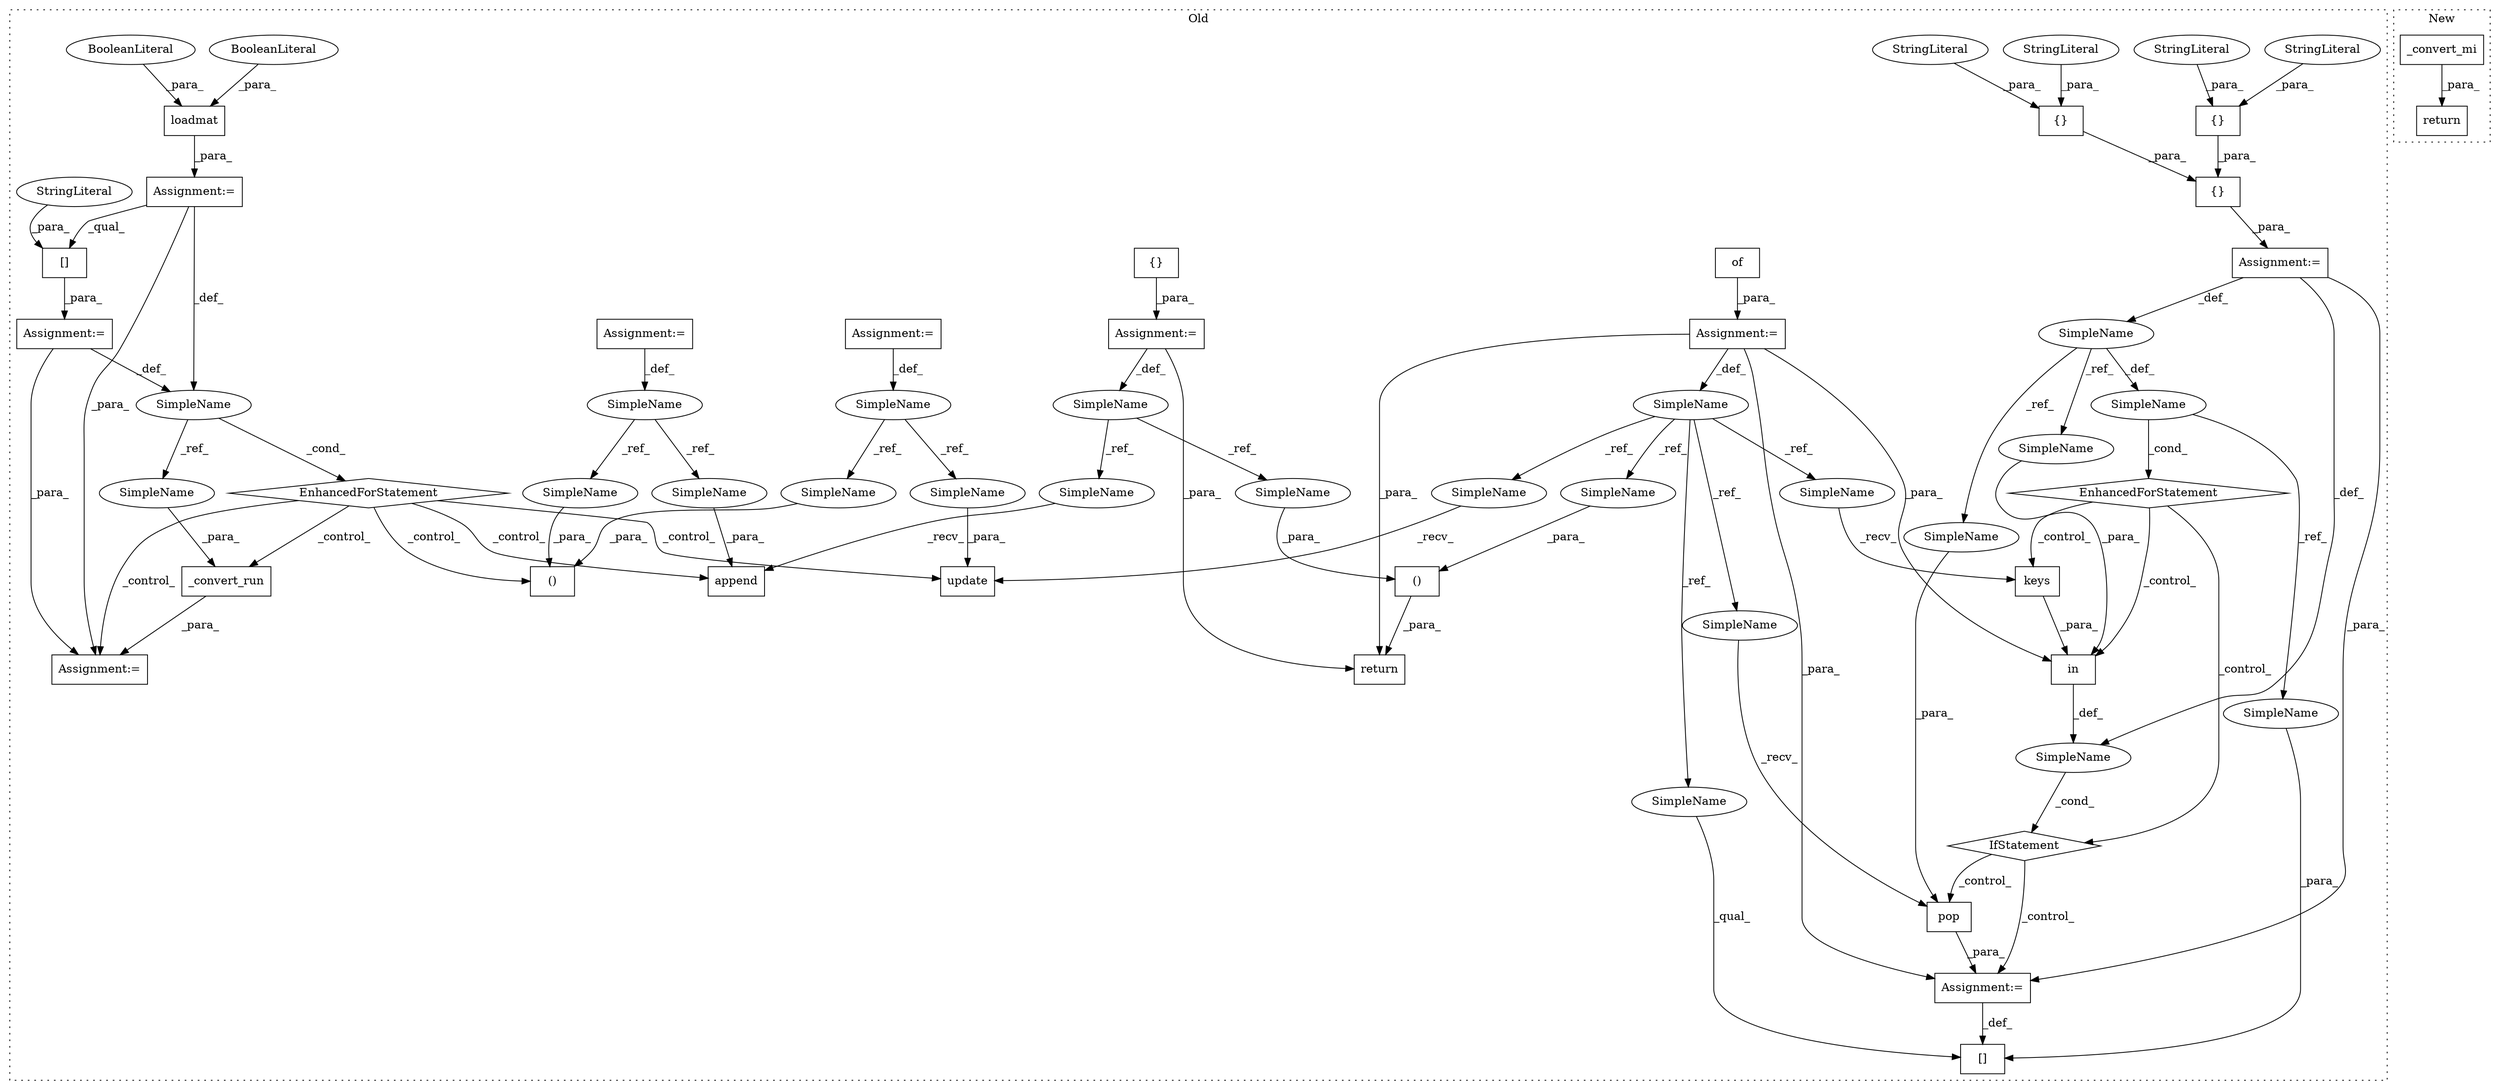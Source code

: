 digraph G {
subgraph cluster0 {
1 [label="_convert_run" a="32" s="4731,4755" l="13,1" shape="box"];
4 [label="EnhancedForStatement" a="70" s="4610,4689" l="57,2" shape="diamond"];
5 [label="()" a="106" s="4710" l="19" shape="box"];
6 [label="SimpleName" a="42" s="3925" l="3" shape="ellipse"];
7 [label="update" a="32" s="4801,4811" l="7,1" shape="box"];
8 [label="SimpleName" a="42" s="4458" l="8" shape="ellipse"];
9 [label="keys" a="32" s="5018" l="6" shape="box"];
10 [label="()" a="106" s="5099" l="25" shape="box"];
11 [label="[]" a="2" s="5036,5048" l="9,1" shape="box"];
12 [label="{}" a="4" s="4928,4952" l="1,1" shape="box"];
13 [label="in" a="105" s="5002" l="22" shape="box"];
14 [label="{}" a="4" s="4954,4980" l="1,1" shape="box"];
15 [label="EnhancedForStatement" a="70" s="4832,4982" l="68,2" shape="diamond"];
16 [label="{}" a="4" s="4927,4981" l="1,1" shape="box"];
17 [label="SimpleName" a="42" s="4892" l="3" shape="ellipse"];
18 [label="pop" a="32" s="5059,5066" l="4,1" shape="box"];
19 [label="{}" a="4" s="4450" l="2" shape="box"];
20 [label="SimpleName" a="42" s="4907" l="3" shape="ellipse"];
21 [label="StringLiteral" a="45" s="4929" l="11" shape="ellipse"];
22 [label="StringLiteral" a="45" s="4941" l="11" shape="ellipse"];
23 [label="StringLiteral" a="45" s="4968" l="12" shape="ellipse"];
24 [label="StringLiteral" a="45" s="4955" l="12" shape="ellipse"];
25 [label="SimpleName" a="42" s="4436" l="4" shape="ellipse"];
26 [label="append" a="32" s="4771,4781" l="7,1" shape="box"];
27 [label="SimpleName" a="42" s="" l="" shape="ellipse"];
28 [label="IfStatement" a="25" s="4992,5024" l="10,2" shape="diamond"];
29 [label="of" a="32" s="4471" l="4" shape="box"];
30 [label="Assignment:=" a="7" s="3925" l="3" shape="box"];
31 [label="Assignment:=" a="7" s="4832,4982" l="68,2" shape="box"];
32 [label="Assignment:=" a="7" s="4610,4689" l="57,2" shape="box"];
33 [label="Assignment:=" a="7" s="4466" l="1" shape="box"];
34 [label="Assignment:=" a="7" s="4729" l="2" shape="box"];
35 [label="Assignment:=" a="7" s="5049" l="1" shape="box"];
36 [label="Assignment:=" a="7" s="4440" l="1" shape="box"];
37 [label="return" a="41" s="5087" l="12" shape="box"];
38 [label="SimpleName" a="42" s="3979" l="3" shape="ellipse"];
39 [label="Assignment:=" a="7" s="3979" l="3" shape="box"];
40 [label="SimpleName" a="42" s="4671" l="3" shape="ellipse"];
41 [label="loadmat" a="32" s="4574,4601" l="8,1" shape="box"];
42 [label="BooleanLiteral" a="9" s="4597" l="4" shape="ellipse"];
43 [label="BooleanLiteral" a="9" s="4591" l="5" shape="ellipse"];
44 [label="Assignment:=" a="7" s="4573" l="1" shape="box"];
45 [label="[]" a="2" s="4677,4688" l="5,1" shape="box"];
46 [label="StringLiteral" a="45" s="4682" l="6" shape="ellipse"];
47 [label="SimpleName" a="42" s="4744" l="3" shape="ellipse"];
48 [label="SimpleName" a="42" s="5002" l="3" shape="ellipse"];
49 [label="SimpleName" a="42" s="5063" l="3" shape="ellipse"];
50 [label="SimpleName" a="42" s="5045" l="3" shape="ellipse"];
51 [label="SimpleName" a="42" s="5116" l="8" shape="ellipse"];
52 [label="SimpleName" a="42" s="5050" l="8" shape="ellipse"];
53 [label="SimpleName" a="42" s="4792" l="8" shape="ellipse"];
54 [label="SimpleName" a="42" s="5009" l="8" shape="ellipse"];
55 [label="SimpleName" a="42" s="5036" l="8" shape="ellipse"];
56 [label="SimpleName" a="42" s="4766" l="4" shape="ellipse"];
57 [label="SimpleName" a="42" s="5099" l="4" shape="ellipse"];
58 [label="SimpleName" a="42" s="4778" l="3" shape="ellipse"];
59 [label="SimpleName" a="42" s="4710" l="3" shape="ellipse"];
60 [label="SimpleName" a="42" s="4726" l="3" shape="ellipse"];
61 [label="SimpleName" a="42" s="4808" l="3" shape="ellipse"];
label = "Old";
style="dotted";
}
subgraph cluster1 {
2 [label="return" a="41" s="3403" l="7" shape="box"];
3 [label="_convert_mi" a="32" s="3410,3442" l="12,1" shape="box"];
label = "New";
style="dotted";
}
1 -> 34 [label="_para_"];
3 -> 2 [label="_para_"];
4 -> 5 [label="_control_"];
4 -> 1 [label="_control_"];
4 -> 34 [label="_control_"];
4 -> 7 [label="_control_"];
4 -> 26 [label="_control_"];
6 -> 60 [label="_ref_"];
6 -> 61 [label="_ref_"];
8 -> 55 [label="_ref_"];
8 -> 52 [label="_ref_"];
8 -> 54 [label="_ref_"];
8 -> 53 [label="_ref_"];
8 -> 51 [label="_ref_"];
9 -> 13 [label="_para_"];
10 -> 37 [label="_para_"];
12 -> 16 [label="_para_"];
13 -> 27 [label="_def_"];
14 -> 16 [label="_para_"];
15 -> 13 [label="_control_"];
15 -> 28 [label="_control_"];
15 -> 9 [label="_control_"];
16 -> 31 [label="_para_"];
17 -> 20 [label="_def_"];
17 -> 49 [label="_ref_"];
17 -> 48 [label="_ref_"];
18 -> 35 [label="_para_"];
19 -> 36 [label="_para_"];
20 -> 50 [label="_ref_"];
20 -> 15 [label="_cond_"];
21 -> 12 [label="_para_"];
22 -> 12 [label="_para_"];
23 -> 14 [label="_para_"];
24 -> 14 [label="_para_"];
25 -> 56 [label="_ref_"];
25 -> 57 [label="_ref_"];
27 -> 28 [label="_cond_"];
28 -> 18 [label="_control_"];
28 -> 35 [label="_control_"];
29 -> 33 [label="_para_"];
30 -> 6 [label="_def_"];
31 -> 35 [label="_para_"];
31 -> 17 [label="_def_"];
31 -> 27 [label="_def_"];
32 -> 34 [label="_para_"];
32 -> 40 [label="_def_"];
33 -> 35 [label="_para_"];
33 -> 13 [label="_para_"];
33 -> 8 [label="_def_"];
33 -> 37 [label="_para_"];
35 -> 11 [label="_def_"];
36 -> 37 [label="_para_"];
36 -> 25 [label="_def_"];
38 -> 59 [label="_ref_"];
38 -> 58 [label="_ref_"];
39 -> 38 [label="_def_"];
40 -> 4 [label="_cond_"];
40 -> 47 [label="_ref_"];
41 -> 44 [label="_para_"];
42 -> 41 [label="_para_"];
43 -> 41 [label="_para_"];
44 -> 40 [label="_def_"];
44 -> 34 [label="_para_"];
44 -> 45 [label="_qual_"];
45 -> 32 [label="_para_"];
46 -> 45 [label="_para_"];
47 -> 1 [label="_para_"];
48 -> 13 [label="_para_"];
49 -> 18 [label="_para_"];
50 -> 11 [label="_para_"];
51 -> 10 [label="_para_"];
52 -> 18 [label="_recv_"];
53 -> 7 [label="_recv_"];
54 -> 9 [label="_recv_"];
55 -> 11 [label="_qual_"];
56 -> 26 [label="_recv_"];
57 -> 10 [label="_para_"];
58 -> 26 [label="_para_"];
59 -> 5 [label="_para_"];
60 -> 5 [label="_para_"];
61 -> 7 [label="_para_"];
}
